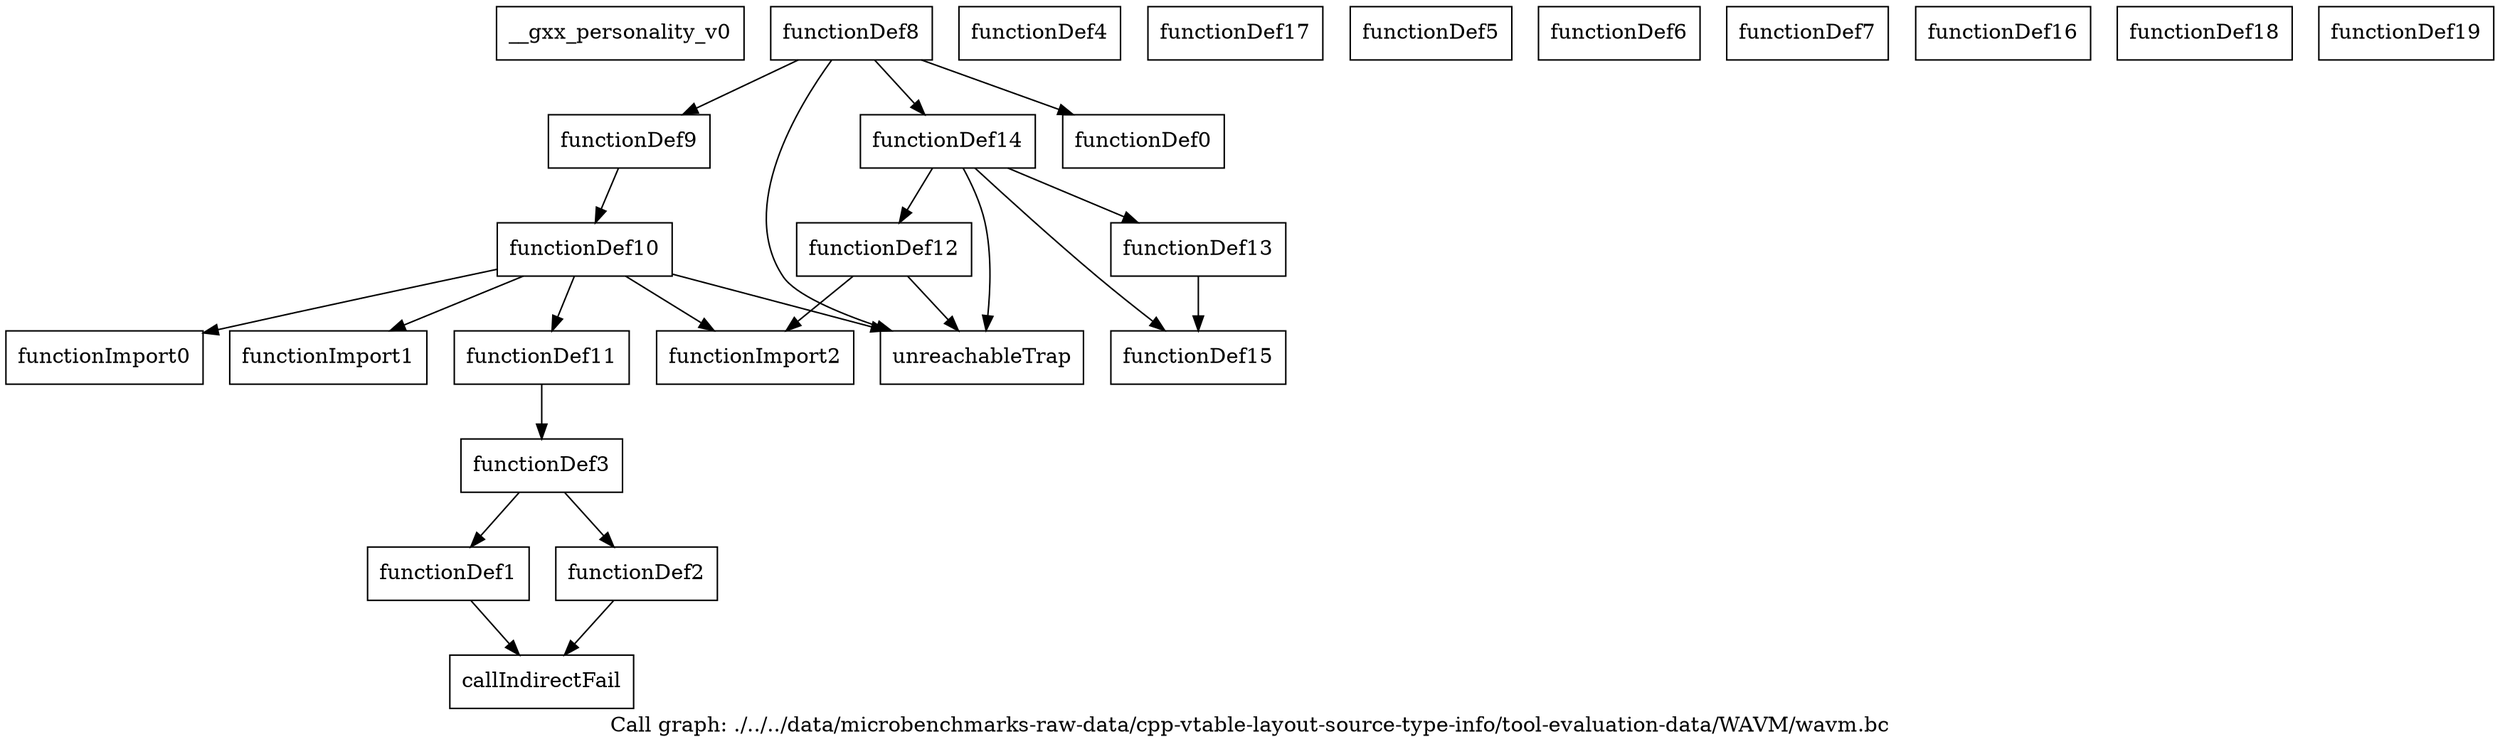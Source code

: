 digraph "Call graph: ./../../data/microbenchmarks-raw-data/cpp-vtable-layout-source-type-info/tool-evaluation-data/WAVM/wavm.bc" {
	label="Call graph: ./../../data/microbenchmarks-raw-data/cpp-vtable-layout-source-type-info/tool-evaluation-data/WAVM/wavm.bc";

	Node0xf5a410 [shape=record,label="{__gxx_personality_v0}"];
	Node0xf5a4f0 [shape=record,label="{functionImport0}"];
	Node0xf5a570 [shape=record,label="{functionImport1}"];
	Node0xf5a620 [shape=record,label="{functionImport2}"];
	Node0xf5a6d0 [shape=record,label="{functionDef0}"];
	Node0xf5a8a0 [shape=record,label="{functionDef1}"];
	Node0xf5a8a0 -> Node0xf5a920;
	Node0xf5a9d0 [shape=record,label="{functionDef2}"];
	Node0xf5a9d0 -> Node0xf5a920;
	Node0xf5aa50 [shape=record,label="{functionDef3}"];
	Node0xf5aa50 -> Node0xf5a8a0;
	Node0xf5aa50 -> Node0xf5a9d0;
	Node0xf5aad0 [shape=record,label="{functionDef4}"];
	Node0xf99290 [shape=record,label="{functionDef9}"];
	Node0xf99290 -> Node0xf99410;
	Node0xf99e80 [shape=record,label="{functionDef17}"];
	Node0xf5ab10 [shape=record,label="{functionDef5}"];
	Node0xf5ab90 [shape=record,label="{functionDef6}"];
	Node0xf5ac10 [shape=record,label="{functionDef7}"];
	Node0xf5ac90 [shape=record,label="{functionDef8}"];
	Node0xf5ac90 -> Node0xf5a6d0;
	Node0xf5ac90 -> Node0xf99290;
	Node0xf5ac90 -> Node0xf99310;
	Node0xf5ac90 -> Node0xf99390;
	Node0xf99410 [shape=record,label="{functionDef10}"];
	Node0xf99410 -> Node0xf5a4f0;
	Node0xf99410 -> Node0xf5a570;
	Node0xf99410 -> Node0xf99490;
	Node0xf99410 -> Node0xf5a620;
	Node0xf99410 -> Node0xf99390;
	Node0xf99490 [shape=record,label="{functionDef11}"];
	Node0xf99490 -> Node0xf5aa50;
	Node0xf995c0 [shape=record,label="{functionDef12}"];
	Node0xf995c0 -> Node0xf5a620;
	Node0xf995c0 -> Node0xf99390;
	Node0xf99b80 [shape=record,label="{functionDef13}"];
	Node0xf99b80 -> Node0xf99c00;
	Node0xf99310 [shape=record,label="{functionDef14}"];
	Node0xf99310 -> Node0xf99c00;
	Node0xf99310 -> Node0xf99b80;
	Node0xf99310 -> Node0xf99390;
	Node0xf99310 -> Node0xf995c0;
	Node0xf99c00 [shape=record,label="{functionDef15}"];
	Node0xf99e00 [shape=record,label="{functionDef16}"];
	Node0xf99f00 [shape=record,label="{functionDef18}"];
	Node0xf99f80 [shape=record,label="{functionDef19}"];
	Node0xf5a920 [shape=record,label="{callIndirectFail}"];
	Node0xf99390 [shape=record,label="{unreachableTrap}"];
}
